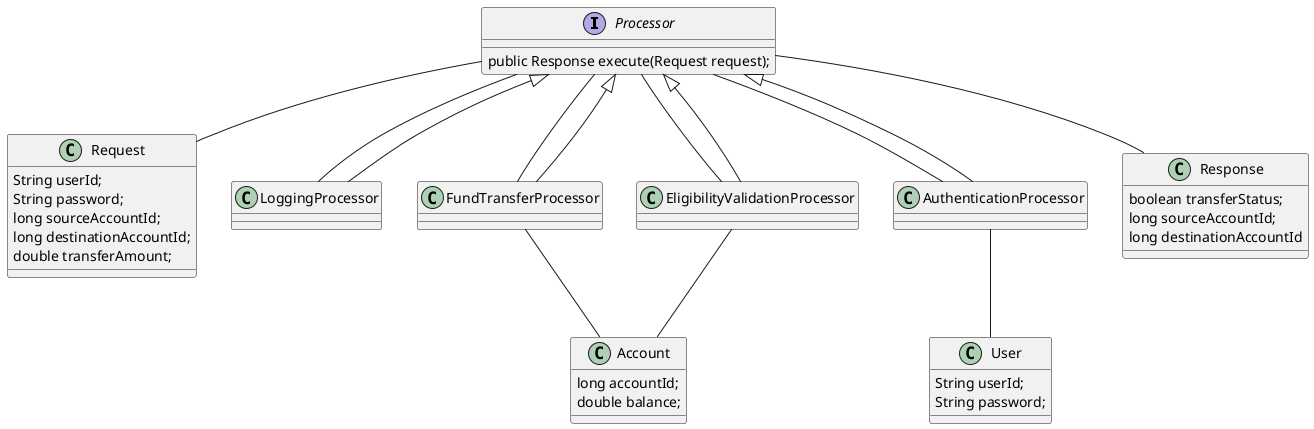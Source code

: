 @startuml
interface Processor {
     public Response execute(Request request);
}
class Request {
    String userId;
    String password;
    long sourceAccountId;
    long destinationAccountId;
    double transferAmount;
}

class LoggingProcessor
class FundTransferProcessor
class EligibilityValidationProcessor
class AuthenticationProcessor

class Account {
    long accountId;
    double balance;
}
class User {
    String userId;
    String password;
}
class Response {
    boolean transferStatus;
    long sourceAccountId;
    long destinationAccountId
}
Processor -- Request

Processor --  LoggingProcessor
Processor -- EligibilityValidationProcessor
Processor -- FundTransferProcessor
Processor -- AuthenticationProcessor

EligibilityValidationProcessor -- Account
FundTransferProcessor -- Account
AuthenticationProcessor -- User


Processor <|-- LoggingProcessor
Processor <|-- EligibilityValidationProcessor
Processor <|-- FundTransferProcessor
Processor <|-- AuthenticationProcessor
Processor -- Response
@enduml